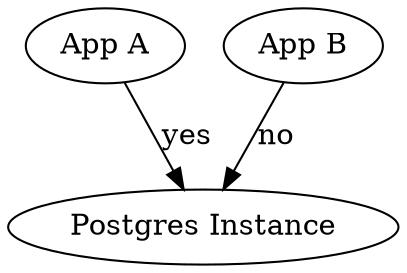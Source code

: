 digraph G {
    "App A" -> "Postgres Instance" [label="yes"]
    "App B" -> "Postgres Instance" [label="no"]
}
